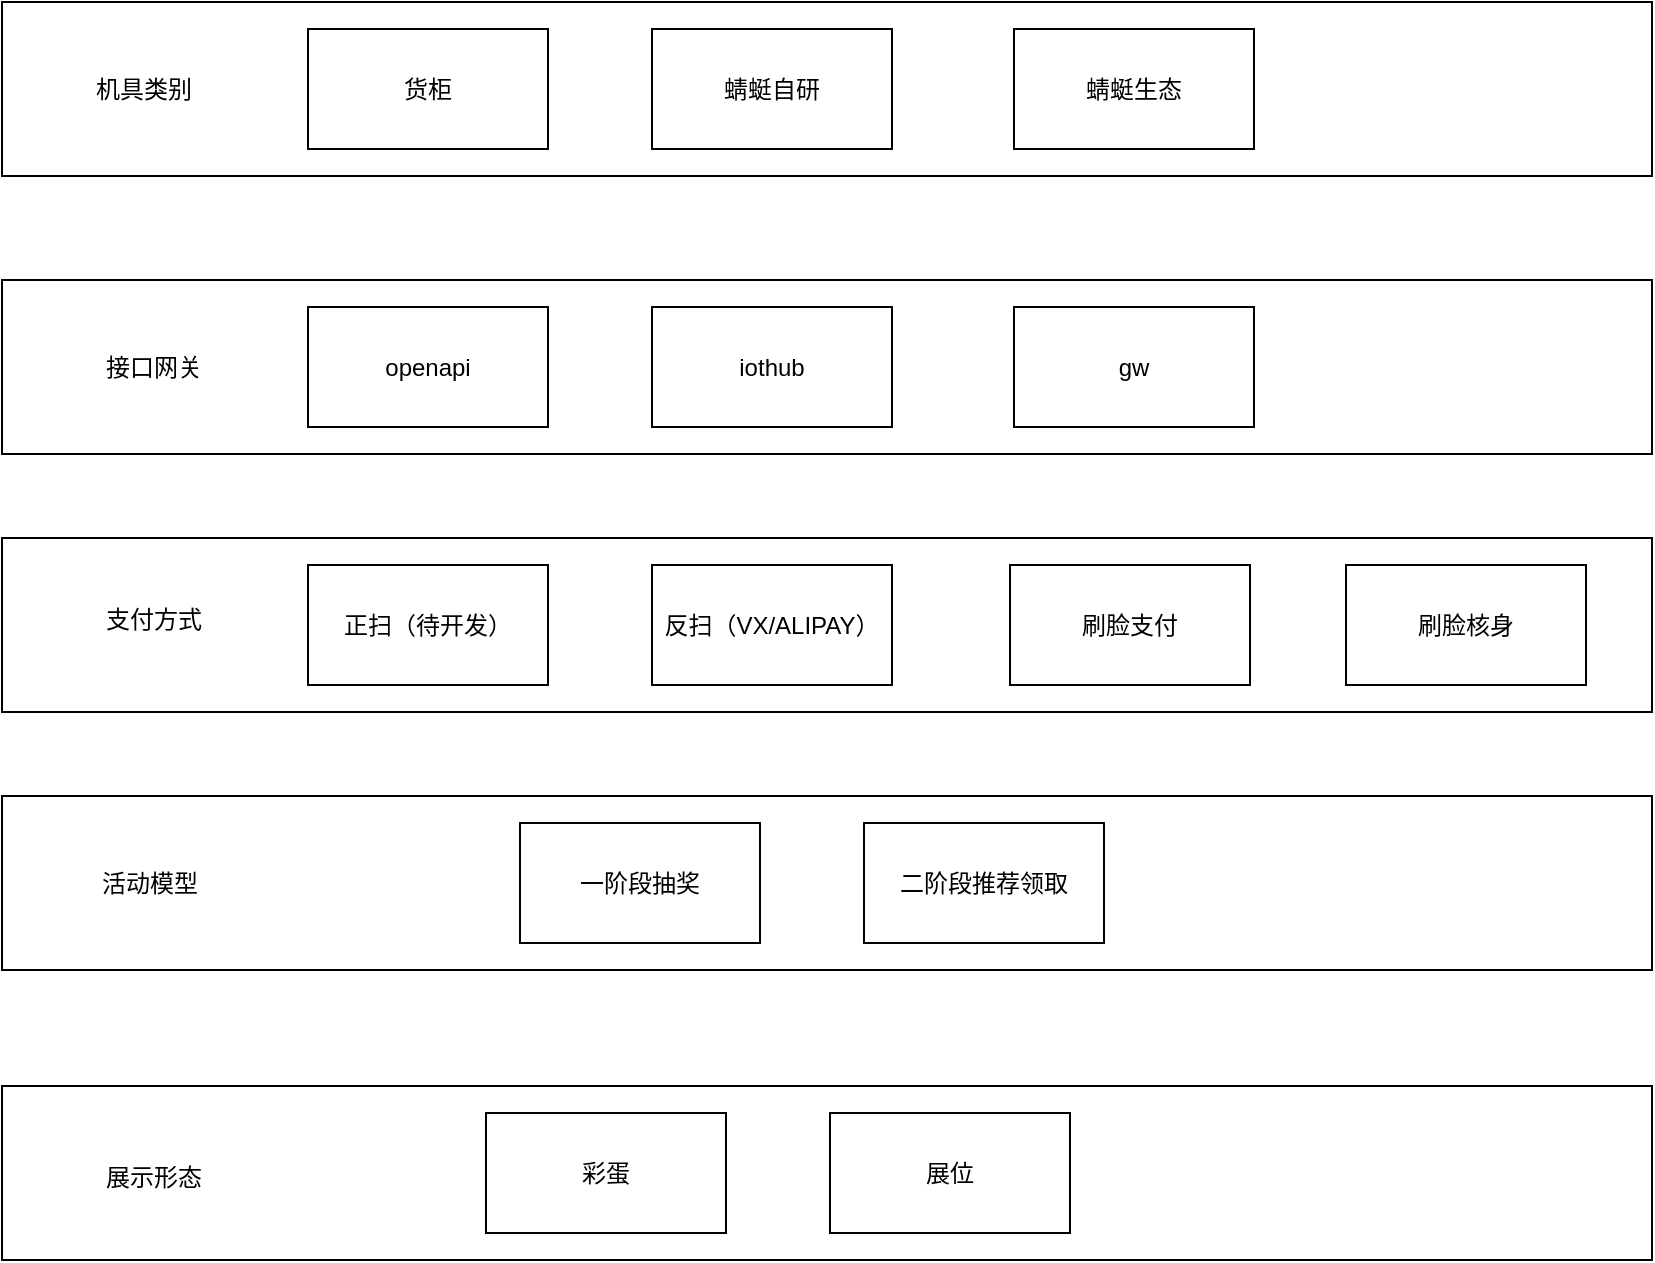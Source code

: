 <mxfile version="15.4.3" type="github"><diagram id="arcgrM-Cprj15IDCafw7" name="Page-1"><mxGraphModel dx="2381" dy="2195" grid="0" gridSize="10" guides="1" tooltips="1" connect="1" arrows="1" fold="1" page="1" pageScale="1" pageWidth="827" pageHeight="1169" math="0" shadow="0"><root><mxCell id="0"/><mxCell id="1" parent="0"/><mxCell id="FEKkIP2pap-4MUW5f289-1" value="" style="rounded=0;whiteSpace=wrap;html=1;" vertex="1" parent="1"><mxGeometry x="-85" y="110" width="825" height="87" as="geometry"/></mxCell><mxCell id="FEKkIP2pap-4MUW5f289-3" value="iothub" style="rounded=0;whiteSpace=wrap;html=1;" vertex="1" parent="1"><mxGeometry x="240" y="123.5" width="120" height="60" as="geometry"/></mxCell><mxCell id="FEKkIP2pap-4MUW5f289-4" value="openapi" style="rounded=0;whiteSpace=wrap;html=1;" vertex="1" parent="1"><mxGeometry x="68" y="123.5" width="120" height="60" as="geometry"/></mxCell><mxCell id="FEKkIP2pap-4MUW5f289-5" value="gw" style="rounded=0;whiteSpace=wrap;html=1;" vertex="1" parent="1"><mxGeometry x="421" y="123.5" width="120" height="60" as="geometry"/></mxCell><mxCell id="FEKkIP2pap-4MUW5f289-7" value="" style="rounded=0;whiteSpace=wrap;html=1;" vertex="1" parent="1"><mxGeometry x="-85" y="-29" width="825" height="87" as="geometry"/></mxCell><mxCell id="FEKkIP2pap-4MUW5f289-8" value="蜻蜓自研" style="rounded=0;whiteSpace=wrap;html=1;" vertex="1" parent="1"><mxGeometry x="240" y="-15.5" width="120" height="60" as="geometry"/></mxCell><mxCell id="FEKkIP2pap-4MUW5f289-9" value="货柜" style="rounded=0;whiteSpace=wrap;html=1;" vertex="1" parent="1"><mxGeometry x="68" y="-15.5" width="120" height="60" as="geometry"/></mxCell><mxCell id="FEKkIP2pap-4MUW5f289-10" value="蜻蜓生态" style="rounded=0;whiteSpace=wrap;html=1;" vertex="1" parent="1"><mxGeometry x="421" y="-15.5" width="120" height="60" as="geometry"/></mxCell><mxCell id="FEKkIP2pap-4MUW5f289-12" value="" style="rounded=0;whiteSpace=wrap;html=1;" vertex="1" parent="1"><mxGeometry x="-85" y="368" width="825" height="87" as="geometry"/></mxCell><mxCell id="FEKkIP2pap-4MUW5f289-13" value="二阶段推荐领取" style="rounded=0;whiteSpace=wrap;html=1;" vertex="1" parent="1"><mxGeometry x="346" y="381.5" width="120" height="60" as="geometry"/></mxCell><mxCell id="FEKkIP2pap-4MUW5f289-14" value="一阶段抽奖" style="rounded=0;whiteSpace=wrap;html=1;" vertex="1" parent="1"><mxGeometry x="174" y="381.5" width="120" height="60" as="geometry"/></mxCell><mxCell id="FEKkIP2pap-4MUW5f289-16" value="" style="rounded=0;whiteSpace=wrap;html=1;" vertex="1" parent="1"><mxGeometry x="-85" y="513" width="825" height="87" as="geometry"/></mxCell><mxCell id="FEKkIP2pap-4MUW5f289-17" value="展位" style="rounded=0;whiteSpace=wrap;html=1;" vertex="1" parent="1"><mxGeometry x="329" y="526.5" width="120" height="60" as="geometry"/></mxCell><mxCell id="FEKkIP2pap-4MUW5f289-18" value="彩蛋" style="rounded=0;whiteSpace=wrap;html=1;" vertex="1" parent="1"><mxGeometry x="157" y="526.5" width="120" height="60" as="geometry"/></mxCell><mxCell id="FEKkIP2pap-4MUW5f289-19" value="" style="rounded=0;whiteSpace=wrap;html=1;" vertex="1" parent="1"><mxGeometry x="-85" y="239" width="825" height="87" as="geometry"/></mxCell><mxCell id="FEKkIP2pap-4MUW5f289-20" value="反扫（VX/ALIPAY）" style="rounded=0;whiteSpace=wrap;html=1;" vertex="1" parent="1"><mxGeometry x="240" y="252.5" width="120" height="60" as="geometry"/></mxCell><mxCell id="FEKkIP2pap-4MUW5f289-21" value="正扫（待开发）" style="rounded=0;whiteSpace=wrap;html=1;" vertex="1" parent="1"><mxGeometry x="68" y="252.5" width="120" height="60" as="geometry"/></mxCell><mxCell id="FEKkIP2pap-4MUW5f289-22" value="刷脸支付" style="rounded=0;whiteSpace=wrap;html=1;" vertex="1" parent="1"><mxGeometry x="419" y="252.5" width="120" height="60" as="geometry"/></mxCell><mxCell id="FEKkIP2pap-4MUW5f289-23" value="刷脸核身" style="rounded=0;whiteSpace=wrap;html=1;" vertex="1" parent="1"><mxGeometry x="587" y="252.5" width="120" height="60" as="geometry"/></mxCell><mxCell id="FEKkIP2pap-4MUW5f289-24" value="机具类别" style="text;html=1;strokeColor=none;fillColor=none;align=center;verticalAlign=middle;whiteSpace=wrap;rounded=0;" vertex="1" parent="1"><mxGeometry x="-44" width="60" height="30" as="geometry"/></mxCell><mxCell id="FEKkIP2pap-4MUW5f289-25" value="接口网关" style="text;html=1;strokeColor=none;fillColor=none;align=center;verticalAlign=middle;whiteSpace=wrap;rounded=0;" vertex="1" parent="1"><mxGeometry x="-39" y="138.5" width="60" height="30" as="geometry"/></mxCell><mxCell id="FEKkIP2pap-4MUW5f289-26" value="支付方式" style="text;html=1;strokeColor=none;fillColor=none;align=center;verticalAlign=middle;whiteSpace=wrap;rounded=0;" vertex="1" parent="1"><mxGeometry x="-39" y="265" width="60" height="30" as="geometry"/></mxCell><mxCell id="FEKkIP2pap-4MUW5f289-27" value="活动模型" style="text;html=1;strokeColor=none;fillColor=none;align=center;verticalAlign=middle;whiteSpace=wrap;rounded=0;" vertex="1" parent="1"><mxGeometry x="-41" y="396.5" width="60" height="30" as="geometry"/></mxCell><mxCell id="FEKkIP2pap-4MUW5f289-28" value="展示形态" style="text;html=1;strokeColor=none;fillColor=none;align=center;verticalAlign=middle;whiteSpace=wrap;rounded=0;" vertex="1" parent="1"><mxGeometry x="-39" y="544" width="60" height="30" as="geometry"/></mxCell></root></mxGraphModel></diagram></mxfile>